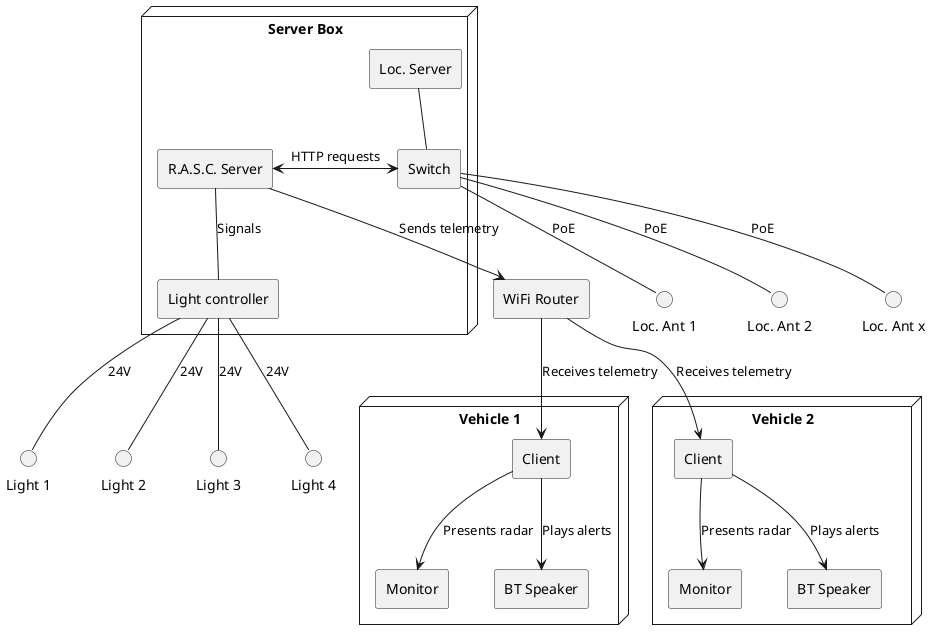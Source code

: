 @startuml

node "Server Box" as ServerDocker {
    rectangle "Loc. Server" as ls
    rectangle "R.A.S.C. Server" as rs
    rectangle "Switch" as sw
    rectangle "Light controller" as lc
    rs <-> sw : HTTP requests
    rs -- lc : Signals
    ls -- sw 
}

circle "Loc. Ant 1" as la1
circle "Loc. Ant 2" as la2
circle "Loc. Ant x" as lax

sw -- la1 : PoE
sw -- la2 : PoE
sw -- lax : PoE

circle "Light 1" as l1
circle "Light 2" as l2
circle "Light 3" as l3
circle "Light 4" as l4

lc -- l1 : 24V
lc -- l2 : 24V
lc -- l3 : 24V
lc -- l4 : 24V

rectangle "WiFi Router" as rt

node "Vehicle 1" as vh1 {
    rectangle "Client" as cl1
    rectangle "Monitor" as mn1
    rectangle "BT Speaker" as sp1
    cl1 --> mn1 : Presents radar
    cl1 --> sp1 : Plays alerts
}

node "Vehicle 2" as vh2 {
    rectangle "Client" as cl2
    rectangle "Monitor" as mn2
    rectangle "BT Speaker" as sp2
    cl2 --> mn2 : Presents radar
    cl2 --> sp2 : Plays alerts
}
    rs --> rt : Sends telemetry
    rt --> cl1 : Receives telemetry
    rt --> cl2 : Receives telemetry

@enduml
